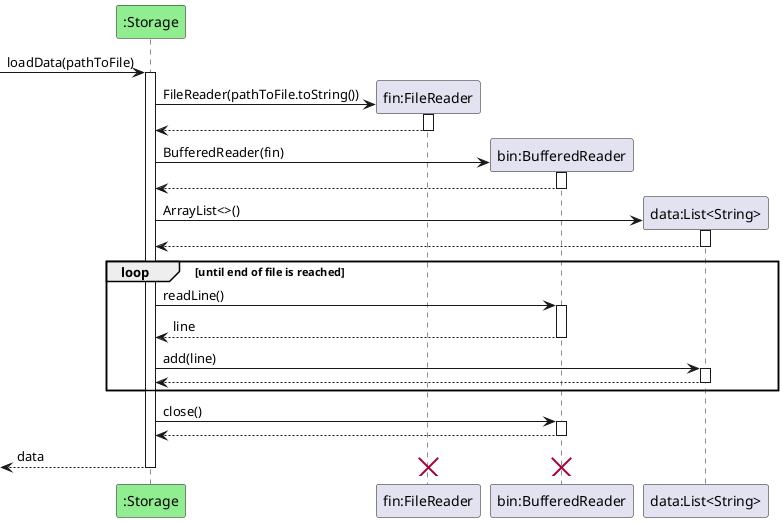 @startuml
'https://plantuml.com/sequence-diagram

participant ":Storage" as Storage #lightgreen
participant "fin:FileReader" as fin
participant "bin:BufferedReader" as bin
participant "data:List<String>" as data

[-> Storage: loadData(pathToFile)
activate Storage

create fin
Storage -> fin: FileReader(pathToFile.toString())
activate fin

fin --> Storage
deactivate fin

create bin
Storage -> bin: BufferedReader(fin)
activate bin

bin --> Storage
deactivate bin

create data
Storage -> data: ArrayList<>()
activate data

data --> Storage
deactivate data

loop until end of file is reached
    Storage -> bin: readLine()
    activate bin

    bin --> Storage: line
    deactivate bin

    Storage -> data: add(line)
    activate data

    data --> Storage
    deactivate data
    end

Storage -> bin: close()
activate bin

bin --> Storage
deactivate bin

[<-- Storage: data
destroy bin
destroy fin
deactivate Storage
@enduml

